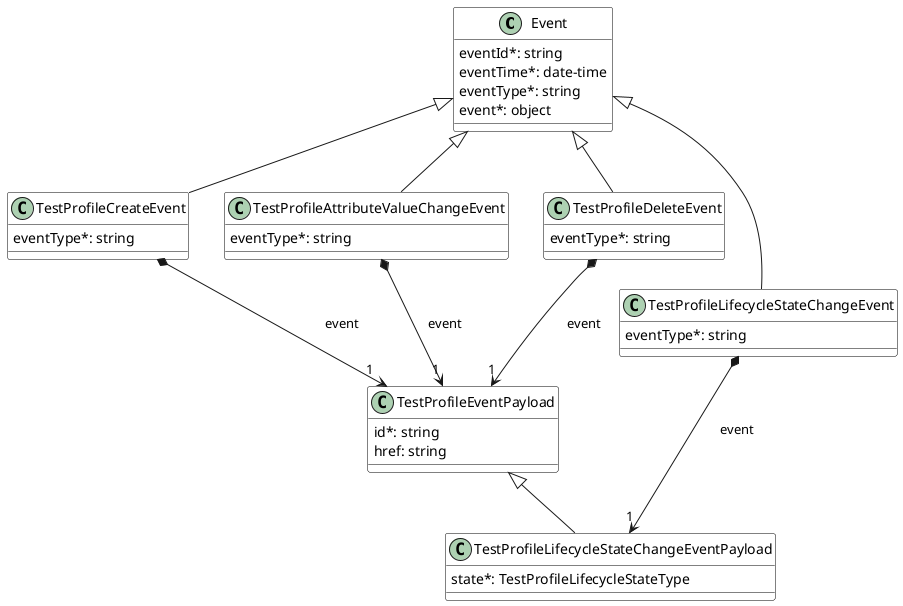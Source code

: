 @startuml testProfileNotificationDataModel

skinparam {
    ClassBackgroundColor White
    ClassBorderColor Black
}


class Event {

    eventId*: string
    eventTime*: date-time
    eventType*: string
    event*: object
}



class TestProfileCreateEvent {

    eventType*: string
}
Event <|-- TestProfileCreateEvent

TestProfileCreateEvent *-->"1" TestProfileEventPayload : event


class TestProfileAttributeValueChangeEvent {

    eventType*: string
}
Event <|-- TestProfileAttributeValueChangeEvent

TestProfileAttributeValueChangeEvent *-->"1" TestProfileEventPayload : event


class TestProfileDeleteEvent {

    eventType*: string
}
Event <|-- TestProfileDeleteEvent

TestProfileDeleteEvent *-->"1" TestProfileEventPayload : event


class TestProfileLifecycleStateChangeEvent {

    eventType*: string
}
Event <|-- TestProfileLifecycleStateChangeEvent

TestProfileLifecycleStateChangeEvent *-->"1" TestProfileLifecycleStateChangeEventPayload : event


class TestProfileEventPayload {

    id*: string
    href: string
}



class TestProfileLifecycleStateChangeEventPayload {
    state*: TestProfileLifecycleStateType
}
TestProfileEventPayload <|-- TestProfileLifecycleStateChangeEventPayload


@enduml
